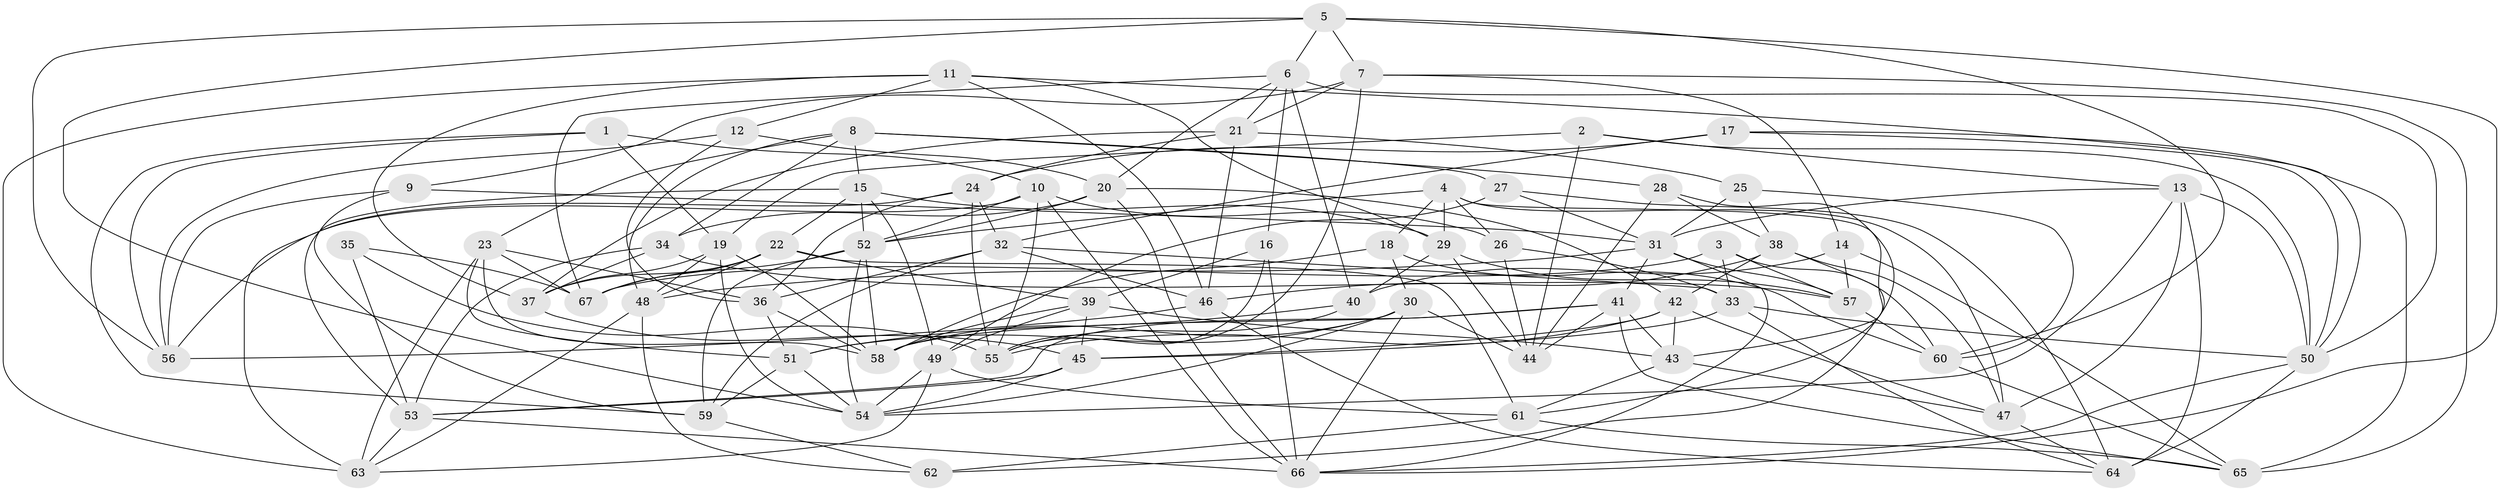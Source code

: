 // original degree distribution, {4: 1.0}
// Generated by graph-tools (version 1.1) at 2025/50/03/09/25 03:50:53]
// undirected, 67 vertices, 192 edges
graph export_dot {
graph [start="1"]
  node [color=gray90,style=filled];
  1;
  2;
  3;
  4;
  5;
  6;
  7;
  8;
  9;
  10;
  11;
  12;
  13;
  14;
  15;
  16;
  17;
  18;
  19;
  20;
  21;
  22;
  23;
  24;
  25;
  26;
  27;
  28;
  29;
  30;
  31;
  32;
  33;
  34;
  35;
  36;
  37;
  38;
  39;
  40;
  41;
  42;
  43;
  44;
  45;
  46;
  47;
  48;
  49;
  50;
  51;
  52;
  53;
  54;
  55;
  56;
  57;
  58;
  59;
  60;
  61;
  62;
  63;
  64;
  65;
  66;
  67;
  1 -- 10 [weight=1.0];
  1 -- 19 [weight=1.0];
  1 -- 56 [weight=1.0];
  1 -- 59 [weight=1.0];
  2 -- 13 [weight=1.0];
  2 -- 19 [weight=1.0];
  2 -- 44 [weight=1.0];
  2 -- 50 [weight=1.0];
  3 -- 33 [weight=1.0];
  3 -- 57 [weight=1.0];
  3 -- 60 [weight=1.0];
  3 -- 67 [weight=1.0];
  4 -- 18 [weight=1.0];
  4 -- 26 [weight=1.0];
  4 -- 29 [weight=1.0];
  4 -- 47 [weight=1.0];
  4 -- 52 [weight=1.0];
  4 -- 61 [weight=1.0];
  5 -- 6 [weight=1.0];
  5 -- 7 [weight=1.0];
  5 -- 54 [weight=1.0];
  5 -- 56 [weight=1.0];
  5 -- 60 [weight=1.0];
  5 -- 66 [weight=1.0];
  6 -- 16 [weight=1.0];
  6 -- 20 [weight=1.0];
  6 -- 21 [weight=1.0];
  6 -- 40 [weight=2.0];
  6 -- 50 [weight=1.0];
  6 -- 67 [weight=1.0];
  7 -- 9 [weight=1.0];
  7 -- 14 [weight=1.0];
  7 -- 21 [weight=1.0];
  7 -- 55 [weight=1.0];
  7 -- 65 [weight=1.0];
  8 -- 15 [weight=1.0];
  8 -- 23 [weight=1.0];
  8 -- 27 [weight=1.0];
  8 -- 28 [weight=1.0];
  8 -- 34 [weight=1.0];
  8 -- 48 [weight=1.0];
  9 -- 31 [weight=1.0];
  9 -- 56 [weight=1.0];
  9 -- 59 [weight=1.0];
  10 -- 26 [weight=1.0];
  10 -- 52 [weight=1.0];
  10 -- 55 [weight=1.0];
  10 -- 56 [weight=1.0];
  10 -- 66 [weight=1.0];
  11 -- 12 [weight=1.0];
  11 -- 29 [weight=1.0];
  11 -- 37 [weight=1.0];
  11 -- 46 [weight=1.0];
  11 -- 50 [weight=1.0];
  11 -- 63 [weight=1.0];
  12 -- 20 [weight=1.0];
  12 -- 36 [weight=1.0];
  12 -- 56 [weight=1.0];
  13 -- 31 [weight=1.0];
  13 -- 47 [weight=1.0];
  13 -- 50 [weight=1.0];
  13 -- 54 [weight=1.0];
  13 -- 64 [weight=1.0];
  14 -- 40 [weight=1.0];
  14 -- 57 [weight=1.0];
  14 -- 65 [weight=1.0];
  15 -- 22 [weight=1.0];
  15 -- 29 [weight=1.0];
  15 -- 49 [weight=1.0];
  15 -- 52 [weight=1.0];
  15 -- 53 [weight=1.0];
  16 -- 39 [weight=1.0];
  16 -- 55 [weight=1.0];
  16 -- 66 [weight=1.0];
  17 -- 24 [weight=1.0];
  17 -- 32 [weight=1.0];
  17 -- 50 [weight=1.0];
  17 -- 65 [weight=1.0];
  18 -- 30 [weight=1.0];
  18 -- 58 [weight=1.0];
  18 -- 60 [weight=1.0];
  19 -- 37 [weight=1.0];
  19 -- 48 [weight=1.0];
  19 -- 54 [weight=1.0];
  19 -- 58 [weight=1.0];
  20 -- 34 [weight=1.0];
  20 -- 42 [weight=1.0];
  20 -- 52 [weight=1.0];
  20 -- 66 [weight=1.0];
  21 -- 24 [weight=1.0];
  21 -- 25 [weight=1.0];
  21 -- 37 [weight=1.0];
  21 -- 46 [weight=1.0];
  22 -- 37 [weight=1.0];
  22 -- 39 [weight=1.0];
  22 -- 48 [weight=1.0];
  22 -- 61 [weight=1.0];
  22 -- 67 [weight=1.0];
  23 -- 36 [weight=1.0];
  23 -- 51 [weight=1.0];
  23 -- 58 [weight=1.0];
  23 -- 63 [weight=1.0];
  23 -- 67 [weight=1.0];
  24 -- 32 [weight=1.0];
  24 -- 36 [weight=1.0];
  24 -- 55 [weight=1.0];
  24 -- 63 [weight=1.0];
  25 -- 31 [weight=1.0];
  25 -- 38 [weight=1.0];
  25 -- 60 [weight=1.0];
  26 -- 33 [weight=1.0];
  26 -- 44 [weight=1.0];
  27 -- 31 [weight=1.0];
  27 -- 49 [weight=1.0];
  27 -- 64 [weight=1.0];
  28 -- 38 [weight=1.0];
  28 -- 43 [weight=1.0];
  28 -- 44 [weight=1.0];
  29 -- 40 [weight=1.0];
  29 -- 44 [weight=1.0];
  29 -- 57 [weight=1.0];
  30 -- 44 [weight=1.0];
  30 -- 51 [weight=1.0];
  30 -- 54 [weight=1.0];
  30 -- 58 [weight=1.0];
  30 -- 66 [weight=1.0];
  31 -- 41 [weight=1.0];
  31 -- 48 [weight=1.0];
  31 -- 57 [weight=1.0];
  31 -- 66 [weight=1.0];
  32 -- 33 [weight=1.0];
  32 -- 36 [weight=1.0];
  32 -- 46 [weight=1.0];
  32 -- 59 [weight=1.0];
  33 -- 45 [weight=1.0];
  33 -- 50 [weight=1.0];
  33 -- 64 [weight=1.0];
  34 -- 37 [weight=1.0];
  34 -- 53 [weight=2.0];
  34 -- 57 [weight=1.0];
  35 -- 53 [weight=1.0];
  35 -- 55 [weight=2.0];
  35 -- 67 [weight=1.0];
  36 -- 51 [weight=1.0];
  36 -- 58 [weight=1.0];
  37 -- 45 [weight=1.0];
  38 -- 42 [weight=1.0];
  38 -- 46 [weight=1.0];
  38 -- 47 [weight=1.0];
  38 -- 62 [weight=1.0];
  39 -- 43 [weight=1.0];
  39 -- 45 [weight=1.0];
  39 -- 49 [weight=1.0];
  39 -- 58 [weight=1.0];
  40 -- 51 [weight=1.0];
  40 -- 55 [weight=1.0];
  41 -- 43 [weight=1.0];
  41 -- 44 [weight=1.0];
  41 -- 53 [weight=1.0];
  41 -- 58 [weight=1.0];
  41 -- 65 [weight=1.0];
  42 -- 43 [weight=1.0];
  42 -- 45 [weight=1.0];
  42 -- 47 [weight=1.0];
  42 -- 55 [weight=1.0];
  43 -- 47 [weight=1.0];
  43 -- 61 [weight=1.0];
  45 -- 53 [weight=1.0];
  45 -- 54 [weight=1.0];
  46 -- 56 [weight=1.0];
  46 -- 64 [weight=1.0];
  47 -- 64 [weight=1.0];
  48 -- 62 [weight=1.0];
  48 -- 63 [weight=1.0];
  49 -- 54 [weight=1.0];
  49 -- 61 [weight=1.0];
  49 -- 63 [weight=1.0];
  50 -- 64 [weight=1.0];
  50 -- 66 [weight=1.0];
  51 -- 54 [weight=1.0];
  51 -- 59 [weight=1.0];
  52 -- 54 [weight=1.0];
  52 -- 58 [weight=1.0];
  52 -- 59 [weight=1.0];
  52 -- 67 [weight=1.0];
  53 -- 63 [weight=1.0];
  53 -- 66 [weight=1.0];
  57 -- 60 [weight=1.0];
  59 -- 62 [weight=1.0];
  60 -- 65 [weight=1.0];
  61 -- 62 [weight=1.0];
  61 -- 65 [weight=1.0];
}
